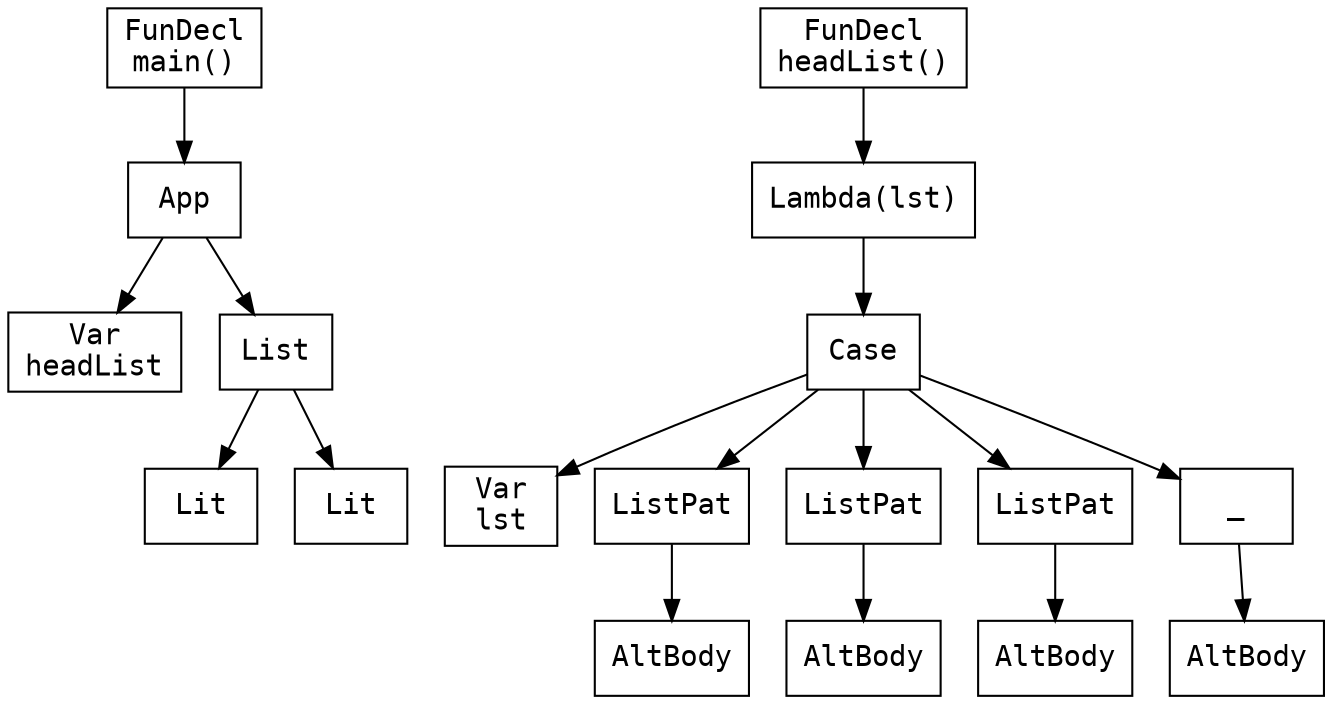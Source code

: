 digraph AST {
  node [shape=box, fontname="Courier"];
  decl0 [label="FunDecl
main()"];
  decl0_body [label="App"];
  decl0 -> decl0_body;
  decl0_body_fun [label="Var
headList"];
  decl0_body -> decl0_body_fun;
  decl0_body_arg [label="List"];
  decl0_body -> decl0_body_arg;
  decl0_body_arg_e0 [label="Lit"];
  decl0_body_arg -> decl0_body_arg_e0;
  decl0_body_arg_e1 [label="Lit"];
  decl0_body_arg -> decl0_body_arg_e1;
  decl1 [label="FunDecl
headList()"];
  decl1_body [label="Lambda(lst)"];
  decl1 -> decl1_body;
  decl1_body_body [label="Case"];
  decl1_body -> decl1_body_body;
  decl1_body_body_scrut [label="Var
lst"];
  decl1_body_body -> decl1_body_body_scrut;
  decl1_body_body_pat0 [label="ListPat"];
  decl1_body_body -> decl1_body_body_pat0;
  decl1_body_body_bd0 [label="AltBody"];
  decl1_body_body_pat0 -> decl1_body_body_bd0;
  decl1_body_body_pat1 [label="ListPat"];
  decl1_body_body -> decl1_body_body_pat1;
  decl1_body_body_bd1 [label="AltBody"];
  decl1_body_body_pat1 -> decl1_body_body_bd1;
  decl1_body_body_pat2 [label="ListPat"];
  decl1_body_body -> decl1_body_body_pat2;
  decl1_body_body_bd2 [label="AltBody"];
  decl1_body_body_pat2 -> decl1_body_body_bd2;
  decl1_body_body_pat3 [label="_"];
  decl1_body_body -> decl1_body_body_pat3;
  decl1_body_body_bd3 [label="AltBody"];
  decl1_body_body_pat3 -> decl1_body_body_bd3;
}
